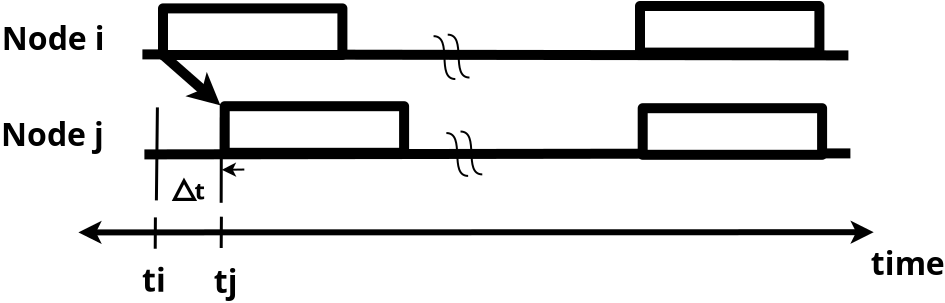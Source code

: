<?xml version="1.0" encoding="UTF-8"?>
<dia:diagram xmlns:dia="http://www.lysator.liu.se/~alla/dia/">
  <dia:layer name="Background" visible="true">
    <dia:object type="Standard - Line" version="0" id="O0">
      <dia:attribute name="obj_pos">
        <dia:point val="9.75,8"/>
      </dia:attribute>
      <dia:attribute name="obj_bb">
        <dia:rectangle val="9.5,7.75;45.3,8.3"/>
      </dia:attribute>
      <dia:attribute name="conn_endpoints">
        <dia:point val="9.75,8"/>
        <dia:point val="45.05,8.05"/>
      </dia:attribute>
      <dia:attribute name="numcp">
        <dia:int val="1"/>
      </dia:attribute>
      <dia:attribute name="line_width">
        <dia:real val="0.5"/>
      </dia:attribute>
    </dia:object>
    <dia:object type="Standard - Line" version="0" id="O1">
      <dia:attribute name="obj_pos">
        <dia:point val="9.85,13"/>
      </dia:attribute>
      <dia:attribute name="obj_bb">
        <dia:rectangle val="9.6,12.7;45.4,13.25"/>
      </dia:attribute>
      <dia:attribute name="conn_endpoints">
        <dia:point val="9.85,13"/>
        <dia:point val="45.15,12.95"/>
      </dia:attribute>
      <dia:attribute name="numcp">
        <dia:int val="1"/>
      </dia:attribute>
      <dia:attribute name="line_width">
        <dia:real val="0.5"/>
      </dia:attribute>
    </dia:object>
    <dia:object type="Standard - Line" version="0" id="O2">
      <dia:attribute name="obj_pos">
        <dia:point val="13.65,10.55"/>
      </dia:attribute>
      <dia:attribute name="obj_bb">
        <dia:rectangle val="10.427,7.677;14.168,11.091"/>
      </dia:attribute>
      <dia:attribute name="conn_endpoints">
        <dia:point val="13.65,10.55"/>
        <dia:point val="10.78,8.03"/>
      </dia:attribute>
      <dia:attribute name="numcp">
        <dia:int val="1"/>
      </dia:attribute>
      <dia:attribute name="line_width">
        <dia:real val="0.5"/>
      </dia:attribute>
      <dia:attribute name="start_arrow">
        <dia:enum val="22"/>
      </dia:attribute>
      <dia:attribute name="start_arrow_length">
        <dia:real val="0.5"/>
      </dia:attribute>
      <dia:attribute name="start_arrow_width">
        <dia:real val="0.5"/>
      </dia:attribute>
      <dia:connections>
        <dia:connection handle="1" to="O14" connection="5"/>
      </dia:connections>
    </dia:object>
    <dia:object type="Standard - Line" version="0" id="O3">
      <dia:attribute name="obj_pos">
        <dia:point val="10.45,15.3"/>
      </dia:attribute>
      <dia:attribute name="obj_bb">
        <dia:rectangle val="10.374,10.574;10.576,15.376"/>
      </dia:attribute>
      <dia:attribute name="conn_endpoints">
        <dia:point val="10.45,15.3"/>
        <dia:point val="10.5,10.65"/>
      </dia:attribute>
      <dia:attribute name="numcp">
        <dia:int val="1"/>
      </dia:attribute>
      <dia:attribute name="line_width">
        <dia:real val="0.15"/>
      </dia:attribute>
    </dia:object>
    <dia:object type="Standard - Line" version="0" id="O4">
      <dia:attribute name="obj_pos">
        <dia:point val="13.688,15.421"/>
      </dia:attribute>
      <dia:attribute name="obj_bb">
        <dia:rectangle val="13.613,11.075;13.775,15.496"/>
      </dia:attribute>
      <dia:attribute name="conn_endpoints">
        <dia:point val="13.688,15.421"/>
        <dia:point val="13.7,11.15"/>
      </dia:attribute>
      <dia:attribute name="numcp">
        <dia:int val="1"/>
      </dia:attribute>
      <dia:attribute name="line_width">
        <dia:real val="0.15"/>
      </dia:attribute>
    </dia:object>
    <dia:object type="Standard - Polygon" version="0" id="O5">
      <dia:attribute name="obj_pos">
        <dia:point val="11.35,15.25"/>
      </dia:attribute>
      <dia:attribute name="obj_bb">
        <dia:rectangle val="11.218,14.157;12.487,15.33"/>
      </dia:attribute>
      <dia:attribute name="poly_points">
        <dia:point val="11.35,15.25"/>
        <dia:point val="12.35,15.25"/>
        <dia:point val="11.83,14.325"/>
      </dia:attribute>
      <dia:attribute name="line_width">
        <dia:real val="0.16"/>
      </dia:attribute>
      <dia:attribute name="show_background">
        <dia:boolean val="true"/>
      </dia:attribute>
    </dia:object>
    <dia:object type="Standard - Text" version="1" id="O6">
      <dia:attribute name="obj_pos">
        <dia:point val="12.35,15.25"/>
      </dia:attribute>
      <dia:attribute name="obj_bb">
        <dia:rectangle val="12.35,13.982;12.815,15.78"/>
      </dia:attribute>
      <dia:attribute name="text">
        <dia:composite type="text">
          <dia:attribute name="string">
            <dia:string>#t#</dia:string>
          </dia:attribute>
          <dia:attribute name="font">
            <dia:font family="sans" style="80" name="Helvetica-Bold"/>
          </dia:attribute>
          <dia:attribute name="height">
            <dia:real val="1.5"/>
          </dia:attribute>
          <dia:attribute name="pos">
            <dia:point val="12.35,15.25"/>
          </dia:attribute>
          <dia:attribute name="color">
            <dia:color val="#000000"/>
          </dia:attribute>
          <dia:attribute name="alignment">
            <dia:enum val="0"/>
          </dia:attribute>
        </dia:composite>
      </dia:attribute>
      <dia:attribute name="valign">
        <dia:enum val="3"/>
      </dia:attribute>
      <dia:connections>
        <dia:connection handle="0" to="O5" connection="2"/>
      </dia:connections>
    </dia:object>
    <dia:object type="Standard - Text" version="1" id="O7">
      <dia:attribute name="obj_pos">
        <dia:point val="2.715,7.785"/>
      </dia:attribute>
      <dia:attribute name="obj_bb">
        <dia:rectangle val="2.715,6.095;8.42,8.49"/>
      </dia:attribute>
      <dia:attribute name="text">
        <dia:composite type="text">
          <dia:attribute name="string">
            <dia:string>#Node i#</dia:string>
          </dia:attribute>
          <dia:attribute name="font">
            <dia:font family="sans" style="80" name="Helvetica-Bold"/>
          </dia:attribute>
          <dia:attribute name="height">
            <dia:real val="2"/>
          </dia:attribute>
          <dia:attribute name="pos">
            <dia:point val="2.715,7.785"/>
          </dia:attribute>
          <dia:attribute name="color">
            <dia:color val="#000000"/>
          </dia:attribute>
          <dia:attribute name="alignment">
            <dia:enum val="0"/>
          </dia:attribute>
        </dia:composite>
      </dia:attribute>
      <dia:attribute name="valign">
        <dia:enum val="3"/>
      </dia:attribute>
    </dia:object>
    <dia:object type="Standard - Text" version="1" id="O8">
      <dia:attribute name="obj_pos">
        <dia:point val="2.68,12.575"/>
      </dia:attribute>
      <dia:attribute name="obj_bb">
        <dia:rectangle val="2.68,10.833;8.437,13.384"/>
      </dia:attribute>
      <dia:attribute name="text">
        <dia:composite type="text">
          <dia:attribute name="string">
            <dia:string>#Node j#</dia:string>
          </dia:attribute>
          <dia:attribute name="font">
            <dia:font family="sans" style="80" name="Helvetica-Bold"/>
          </dia:attribute>
          <dia:attribute name="height">
            <dia:real val="2"/>
          </dia:attribute>
          <dia:attribute name="pos">
            <dia:point val="2.68,12.575"/>
          </dia:attribute>
          <dia:attribute name="color">
            <dia:color val="#000000"/>
          </dia:attribute>
          <dia:attribute name="alignment">
            <dia:enum val="0"/>
          </dia:attribute>
        </dia:composite>
      </dia:attribute>
      <dia:attribute name="valign">
        <dia:enum val="3"/>
      </dia:attribute>
    </dia:object>
    <dia:object type="Standard - Line" version="0" id="O9">
      <dia:attribute name="obj_pos">
        <dia:point val="14.846,13.757"/>
      </dia:attribute>
      <dia:attribute name="obj_bb">
        <dia:rectangle val="13.665,13.27;14.896,14.272"/>
      </dia:attribute>
      <dia:attribute name="conn_endpoints">
        <dia:point val="14.846,13.757"/>
        <dia:point val="13.722,13.771"/>
      </dia:attribute>
      <dia:attribute name="numcp">
        <dia:int val="1"/>
      </dia:attribute>
      <dia:attribute name="end_arrow">
        <dia:enum val="22"/>
      </dia:attribute>
      <dia:attribute name="end_arrow_length">
        <dia:real val="0.5"/>
      </dia:attribute>
      <dia:attribute name="end_arrow_width">
        <dia:real val="0.5"/>
      </dia:attribute>
    </dia:object>
    <dia:object type="Standard - BezierLine" version="0" id="O10">
      <dia:attribute name="obj_pos">
        <dia:point val="25.016,7.013"/>
      </dia:attribute>
      <dia:attribute name="obj_bb">
        <dia:rectangle val="24.966,6.963;26.154,9.207"/>
      </dia:attribute>
      <dia:attribute name="bez_points">
        <dia:point val="25.016,7.013"/>
        <dia:point val="26.004,7.013"/>
        <dia:point val="25.116,9.157"/>
        <dia:point val="26.104,9.157"/>
      </dia:attribute>
      <dia:attribute name="corner_types">
        <dia:enum val="0"/>
        <dia:enum val="0"/>
      </dia:attribute>
    </dia:object>
    <dia:object type="Standard - BezierLine" version="0" id="O11">
      <dia:attribute name="obj_pos">
        <dia:point val="24.308,7.088"/>
      </dia:attribute>
      <dia:attribute name="obj_bb">
        <dia:rectangle val="24.258,7.038;25.446,9.282"/>
      </dia:attribute>
      <dia:attribute name="bez_points">
        <dia:point val="24.308,7.088"/>
        <dia:point val="25.296,7.088"/>
        <dia:point val="24.408,9.232"/>
        <dia:point val="25.396,9.232"/>
      </dia:attribute>
      <dia:attribute name="corner_types">
        <dia:enum val="0"/>
        <dia:enum val="0"/>
      </dia:attribute>
    </dia:object>
    <dia:object type="Standard - BezierLine" version="0" id="O12">
      <dia:attribute name="obj_pos">
        <dia:point val="25.656,11.856"/>
      </dia:attribute>
      <dia:attribute name="obj_bb">
        <dia:rectangle val="25.606,11.806;26.794,14.05"/>
      </dia:attribute>
      <dia:attribute name="bez_points">
        <dia:point val="25.656,11.856"/>
        <dia:point val="26.644,11.856"/>
        <dia:point val="25.756,14.0"/>
        <dia:point val="26.744,14.0"/>
      </dia:attribute>
      <dia:attribute name="corner_types">
        <dia:enum val="0"/>
        <dia:enum val="0"/>
      </dia:attribute>
    </dia:object>
    <dia:object type="Standard - BezierLine" version="0" id="O13">
      <dia:attribute name="obj_pos">
        <dia:point val="24.948,11.932"/>
      </dia:attribute>
      <dia:attribute name="obj_bb">
        <dia:rectangle val="24.898,11.882;26.086,14.126"/>
      </dia:attribute>
      <dia:attribute name="bez_points">
        <dia:point val="24.948,11.932"/>
        <dia:point val="25.936,11.932"/>
        <dia:point val="25.048,14.076"/>
        <dia:point val="26.036,14.076"/>
      </dia:attribute>
      <dia:attribute name="corner_types">
        <dia:enum val="0"/>
        <dia:enum val="0"/>
      </dia:attribute>
    </dia:object>
    <dia:object type="Standard - Box" version="0" id="O14">
      <dia:attribute name="obj_pos">
        <dia:point val="10.78,5.7"/>
      </dia:attribute>
      <dia:attribute name="obj_bb">
        <dia:rectangle val="10.53,5.45;20,8.28"/>
      </dia:attribute>
      <dia:attribute name="elem_corner">
        <dia:point val="10.78,5.7"/>
      </dia:attribute>
      <dia:attribute name="elem_width">
        <dia:real val="8.97"/>
      </dia:attribute>
      <dia:attribute name="elem_height">
        <dia:real val="2.33"/>
      </dia:attribute>
      <dia:attribute name="border_width">
        <dia:real val="0.5"/>
      </dia:attribute>
      <dia:attribute name="show_background">
        <dia:boolean val="true"/>
      </dia:attribute>
      <dia:attribute name="corner_radius">
        <dia:real val="1.175e-038"/>
      </dia:attribute>
    </dia:object>
    <dia:object type="Standard - Box" version="0" id="O15">
      <dia:attribute name="obj_pos">
        <dia:point val="13.865,10.59"/>
      </dia:attribute>
      <dia:attribute name="obj_bb">
        <dia:rectangle val="13.615,10.34;23.085,13.17"/>
      </dia:attribute>
      <dia:attribute name="elem_corner">
        <dia:point val="13.865,10.59"/>
      </dia:attribute>
      <dia:attribute name="elem_width">
        <dia:real val="8.97"/>
      </dia:attribute>
      <dia:attribute name="elem_height">
        <dia:real val="2.33"/>
      </dia:attribute>
      <dia:attribute name="border_width">
        <dia:real val="0.5"/>
      </dia:attribute>
      <dia:attribute name="show_background">
        <dia:boolean val="true"/>
      </dia:attribute>
      <dia:attribute name="corner_radius">
        <dia:real val="1.175e-038"/>
      </dia:attribute>
    </dia:object>
    <dia:object type="Standard - Text" version="1" id="O16">
      <dia:attribute name="obj_pos">
        <dia:point val="9.73,19.87"/>
      </dia:attribute>
      <dia:attribute name="obj_bb">
        <dia:rectangle val="9.678,18.128;10.873,20.679"/>
      </dia:attribute>
      <dia:attribute name="text">
        <dia:composite type="text">
          <dia:attribute name="string">
            <dia:string>#ti#</dia:string>
          </dia:attribute>
          <dia:attribute name="font">
            <dia:font family="sans" style="80" name="Helvetica-Bold"/>
          </dia:attribute>
          <dia:attribute name="height">
            <dia:real val="2"/>
          </dia:attribute>
          <dia:attribute name="pos">
            <dia:point val="9.73,19.87"/>
          </dia:attribute>
          <dia:attribute name="color">
            <dia:color val="#000000"/>
          </dia:attribute>
          <dia:attribute name="alignment">
            <dia:enum val="0"/>
          </dia:attribute>
        </dia:composite>
      </dia:attribute>
      <dia:attribute name="valign">
        <dia:enum val="3"/>
      </dia:attribute>
    </dia:object>
    <dia:object type="Standard - Text" version="1" id="O17">
      <dia:attribute name="obj_pos">
        <dia:point val="13.315,19.93"/>
      </dia:attribute>
      <dia:attribute name="obj_bb">
        <dia:rectangle val="13.315,18.188;14.51,20.739"/>
      </dia:attribute>
      <dia:attribute name="text">
        <dia:composite type="text">
          <dia:attribute name="string">
            <dia:string>#tj#</dia:string>
          </dia:attribute>
          <dia:attribute name="font">
            <dia:font family="sans" style="80" name="Helvetica-Bold"/>
          </dia:attribute>
          <dia:attribute name="height">
            <dia:real val="2"/>
          </dia:attribute>
          <dia:attribute name="pos">
            <dia:point val="13.315,19.93"/>
          </dia:attribute>
          <dia:attribute name="color">
            <dia:color val="#000000"/>
          </dia:attribute>
          <dia:attribute name="alignment">
            <dia:enum val="0"/>
          </dia:attribute>
        </dia:composite>
      </dia:attribute>
      <dia:attribute name="valign">
        <dia:enum val="3"/>
      </dia:attribute>
    </dia:object>
    <dia:object type="Standard - Line" version="0" id="O18">
      <dia:attribute name="obj_pos">
        <dia:point val="6.55,16.9"/>
      </dia:attribute>
      <dia:attribute name="obj_bb">
        <dia:rectangle val="6.4,16.39;46.465,17.4"/>
      </dia:attribute>
      <dia:attribute name="conn_endpoints">
        <dia:point val="6.55,16.9"/>
        <dia:point val="46.315,16.89"/>
      </dia:attribute>
      <dia:attribute name="numcp">
        <dia:int val="1"/>
      </dia:attribute>
      <dia:attribute name="line_width">
        <dia:real val="0.3"/>
      </dia:attribute>
      <dia:attribute name="start_arrow">
        <dia:enum val="22"/>
      </dia:attribute>
      <dia:attribute name="start_arrow_length">
        <dia:real val="0.5"/>
      </dia:attribute>
      <dia:attribute name="start_arrow_width">
        <dia:real val="0.5"/>
      </dia:attribute>
      <dia:attribute name="end_arrow">
        <dia:enum val="22"/>
      </dia:attribute>
      <dia:attribute name="end_arrow_length">
        <dia:real val="0.5"/>
      </dia:attribute>
      <dia:attribute name="end_arrow_width">
        <dia:real val="0.5"/>
      </dia:attribute>
    </dia:object>
    <dia:object type="Standard - Line" version="0" id="O19">
      <dia:attribute name="obj_pos">
        <dia:point val="10.391,17.716"/>
      </dia:attribute>
      <dia:attribute name="obj_bb">
        <dia:rectangle val="10.315,16.075;10.475,17.791"/>
      </dia:attribute>
      <dia:attribute name="conn_endpoints">
        <dia:point val="10.391,17.716"/>
        <dia:point val="10.4,16.15"/>
      </dia:attribute>
      <dia:attribute name="numcp">
        <dia:int val="1"/>
      </dia:attribute>
      <dia:attribute name="line_width">
        <dia:real val="0.15"/>
      </dia:attribute>
    </dia:object>
    <dia:object type="Standard - Line" version="0" id="O20">
      <dia:attribute name="obj_pos">
        <dia:point val="13.69,17.681"/>
      </dia:attribute>
      <dia:attribute name="obj_bb">
        <dia:rectangle val="13.615,16.04;13.775,17.757"/>
      </dia:attribute>
      <dia:attribute name="conn_endpoints">
        <dia:point val="13.69,17.681"/>
        <dia:point val="13.7,16.115"/>
      </dia:attribute>
      <dia:attribute name="numcp">
        <dia:int val="1"/>
      </dia:attribute>
      <dia:attribute name="line_width">
        <dia:real val="0.15"/>
      </dia:attribute>
    </dia:object>
    <dia:object type="Standard - Box" version="0" id="O21">
      <dia:attribute name="obj_pos">
        <dia:point val="34.765,10.69"/>
      </dia:attribute>
      <dia:attribute name="obj_bb">
        <dia:rectangle val="34.515,10.44;43.985,13.27"/>
      </dia:attribute>
      <dia:attribute name="elem_corner">
        <dia:point val="34.765,10.69"/>
      </dia:attribute>
      <dia:attribute name="elem_width">
        <dia:real val="8.97"/>
      </dia:attribute>
      <dia:attribute name="elem_height">
        <dia:real val="2.33"/>
      </dia:attribute>
      <dia:attribute name="border_width">
        <dia:real val="0.5"/>
      </dia:attribute>
      <dia:attribute name="show_background">
        <dia:boolean val="true"/>
      </dia:attribute>
      <dia:attribute name="corner_radius">
        <dia:real val="1.175e-038"/>
      </dia:attribute>
    </dia:object>
    <dia:object type="Standard - Box" version="0" id="O22">
      <dia:attribute name="obj_pos">
        <dia:point val="34.63,5.58"/>
      </dia:attribute>
      <dia:attribute name="obj_bb">
        <dia:rectangle val="34.38,5.33;43.85,8.16"/>
      </dia:attribute>
      <dia:attribute name="elem_corner">
        <dia:point val="34.63,5.58"/>
      </dia:attribute>
      <dia:attribute name="elem_width">
        <dia:real val="8.97"/>
      </dia:attribute>
      <dia:attribute name="elem_height">
        <dia:real val="2.33"/>
      </dia:attribute>
      <dia:attribute name="border_width">
        <dia:real val="0.5"/>
      </dia:attribute>
      <dia:attribute name="show_background">
        <dia:boolean val="true"/>
      </dia:attribute>
      <dia:attribute name="corner_radius">
        <dia:real val="1.175e-038"/>
      </dia:attribute>
    </dia:object>
    <dia:object type="Standard - Text" version="1" id="O23">
      <dia:attribute name="obj_pos">
        <dia:point val="46.165,19.03"/>
      </dia:attribute>
      <dia:attribute name="obj_bb">
        <dia:rectangle val="46.165,17.288;50.057,19.839"/>
      </dia:attribute>
      <dia:attribute name="text">
        <dia:composite type="text">
          <dia:attribute name="string">
            <dia:string>#time#</dia:string>
          </dia:attribute>
          <dia:attribute name="font">
            <dia:font family="sans" style="80" name="Helvetica-Bold"/>
          </dia:attribute>
          <dia:attribute name="height">
            <dia:real val="2"/>
          </dia:attribute>
          <dia:attribute name="pos">
            <dia:point val="46.165,19.03"/>
          </dia:attribute>
          <dia:attribute name="color">
            <dia:color val="#000000"/>
          </dia:attribute>
          <dia:attribute name="alignment">
            <dia:enum val="0"/>
          </dia:attribute>
        </dia:composite>
      </dia:attribute>
      <dia:attribute name="valign">
        <dia:enum val="3"/>
      </dia:attribute>
    </dia:object>
  </dia:layer>
</dia:diagram>
